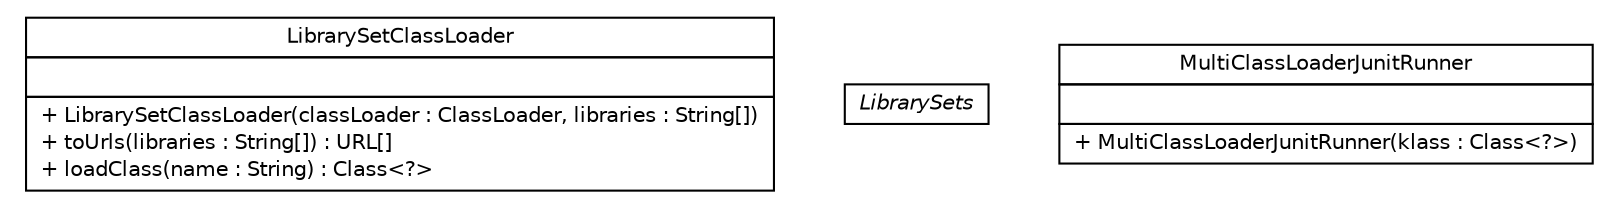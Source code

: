 #!/usr/local/bin/dot
#
# Class diagram 
# Generated by UMLGraph version R5_6-24-gf6e263 (http://www.umlgraph.org/)
#

digraph G {
	edge [fontname="Helvetica",fontsize=10,labelfontname="Helvetica",labelfontsize=10];
	node [fontname="Helvetica",fontsize=10,shape=plaintext];
	nodesep=0.25;
	ranksep=0.5;
	// top.infra.test.classloader.multi.LibrarySetClassLoader
	c10 [label=<<table title="top.infra.test.classloader.multi.LibrarySetClassLoader" border="0" cellborder="1" cellspacing="0" cellpadding="2" port="p" href="./LibrarySetClassLoader.html">
		<tr><td><table border="0" cellspacing="0" cellpadding="1">
<tr><td align="center" balign="center"> LibrarySetClassLoader </td></tr>
		</table></td></tr>
		<tr><td><table border="0" cellspacing="0" cellpadding="1">
<tr><td align="left" balign="left">  </td></tr>
		</table></td></tr>
		<tr><td><table border="0" cellspacing="0" cellpadding="1">
<tr><td align="left" balign="left"> + LibrarySetClassLoader(classLoader : ClassLoader, libraries : String[]) </td></tr>
<tr><td align="left" balign="left"> + toUrls(libraries : String[]) : URL[] </td></tr>
<tr><td align="left" balign="left"> + loadClass(name : String) : Class&lt;?&gt; </td></tr>
		</table></td></tr>
		</table>>, URL="./LibrarySetClassLoader.html", fontname="Helvetica", fontcolor="black", fontsize=10.0];
	// top.infra.test.classloader.multi.LibrarySets
	c11 [label=<<table title="top.infra.test.classloader.multi.LibrarySets" border="0" cellborder="1" cellspacing="0" cellpadding="2" port="p" href="./LibrarySets.html">
		<tr><td><table border="0" cellspacing="0" cellpadding="1">
<tr><td align="center" balign="center"><font face="Helvetica-Oblique"> LibrarySets </font></td></tr>
		</table></td></tr>
		</table>>, URL="./LibrarySets.html", fontname="Helvetica", fontcolor="black", fontsize=10.0];
	// top.infra.test.classloader.multi.MultiClassLoaderJunitRunner
	c12 [label=<<table title="top.infra.test.classloader.multi.MultiClassLoaderJunitRunner" border="0" cellborder="1" cellspacing="0" cellpadding="2" port="p" href="./MultiClassLoaderJunitRunner.html">
		<tr><td><table border="0" cellspacing="0" cellpadding="1">
<tr><td align="center" balign="center"> MultiClassLoaderJunitRunner </td></tr>
		</table></td></tr>
		<tr><td><table border="0" cellspacing="0" cellpadding="1">
<tr><td align="left" balign="left">  </td></tr>
		</table></td></tr>
		<tr><td><table border="0" cellspacing="0" cellpadding="1">
<tr><td align="left" balign="left"> + MultiClassLoaderJunitRunner(klass : Class&lt;?&gt;) </td></tr>
		</table></td></tr>
		</table>>, URL="./MultiClassLoaderJunitRunner.html", fontname="Helvetica", fontcolor="black", fontsize=10.0];
}

